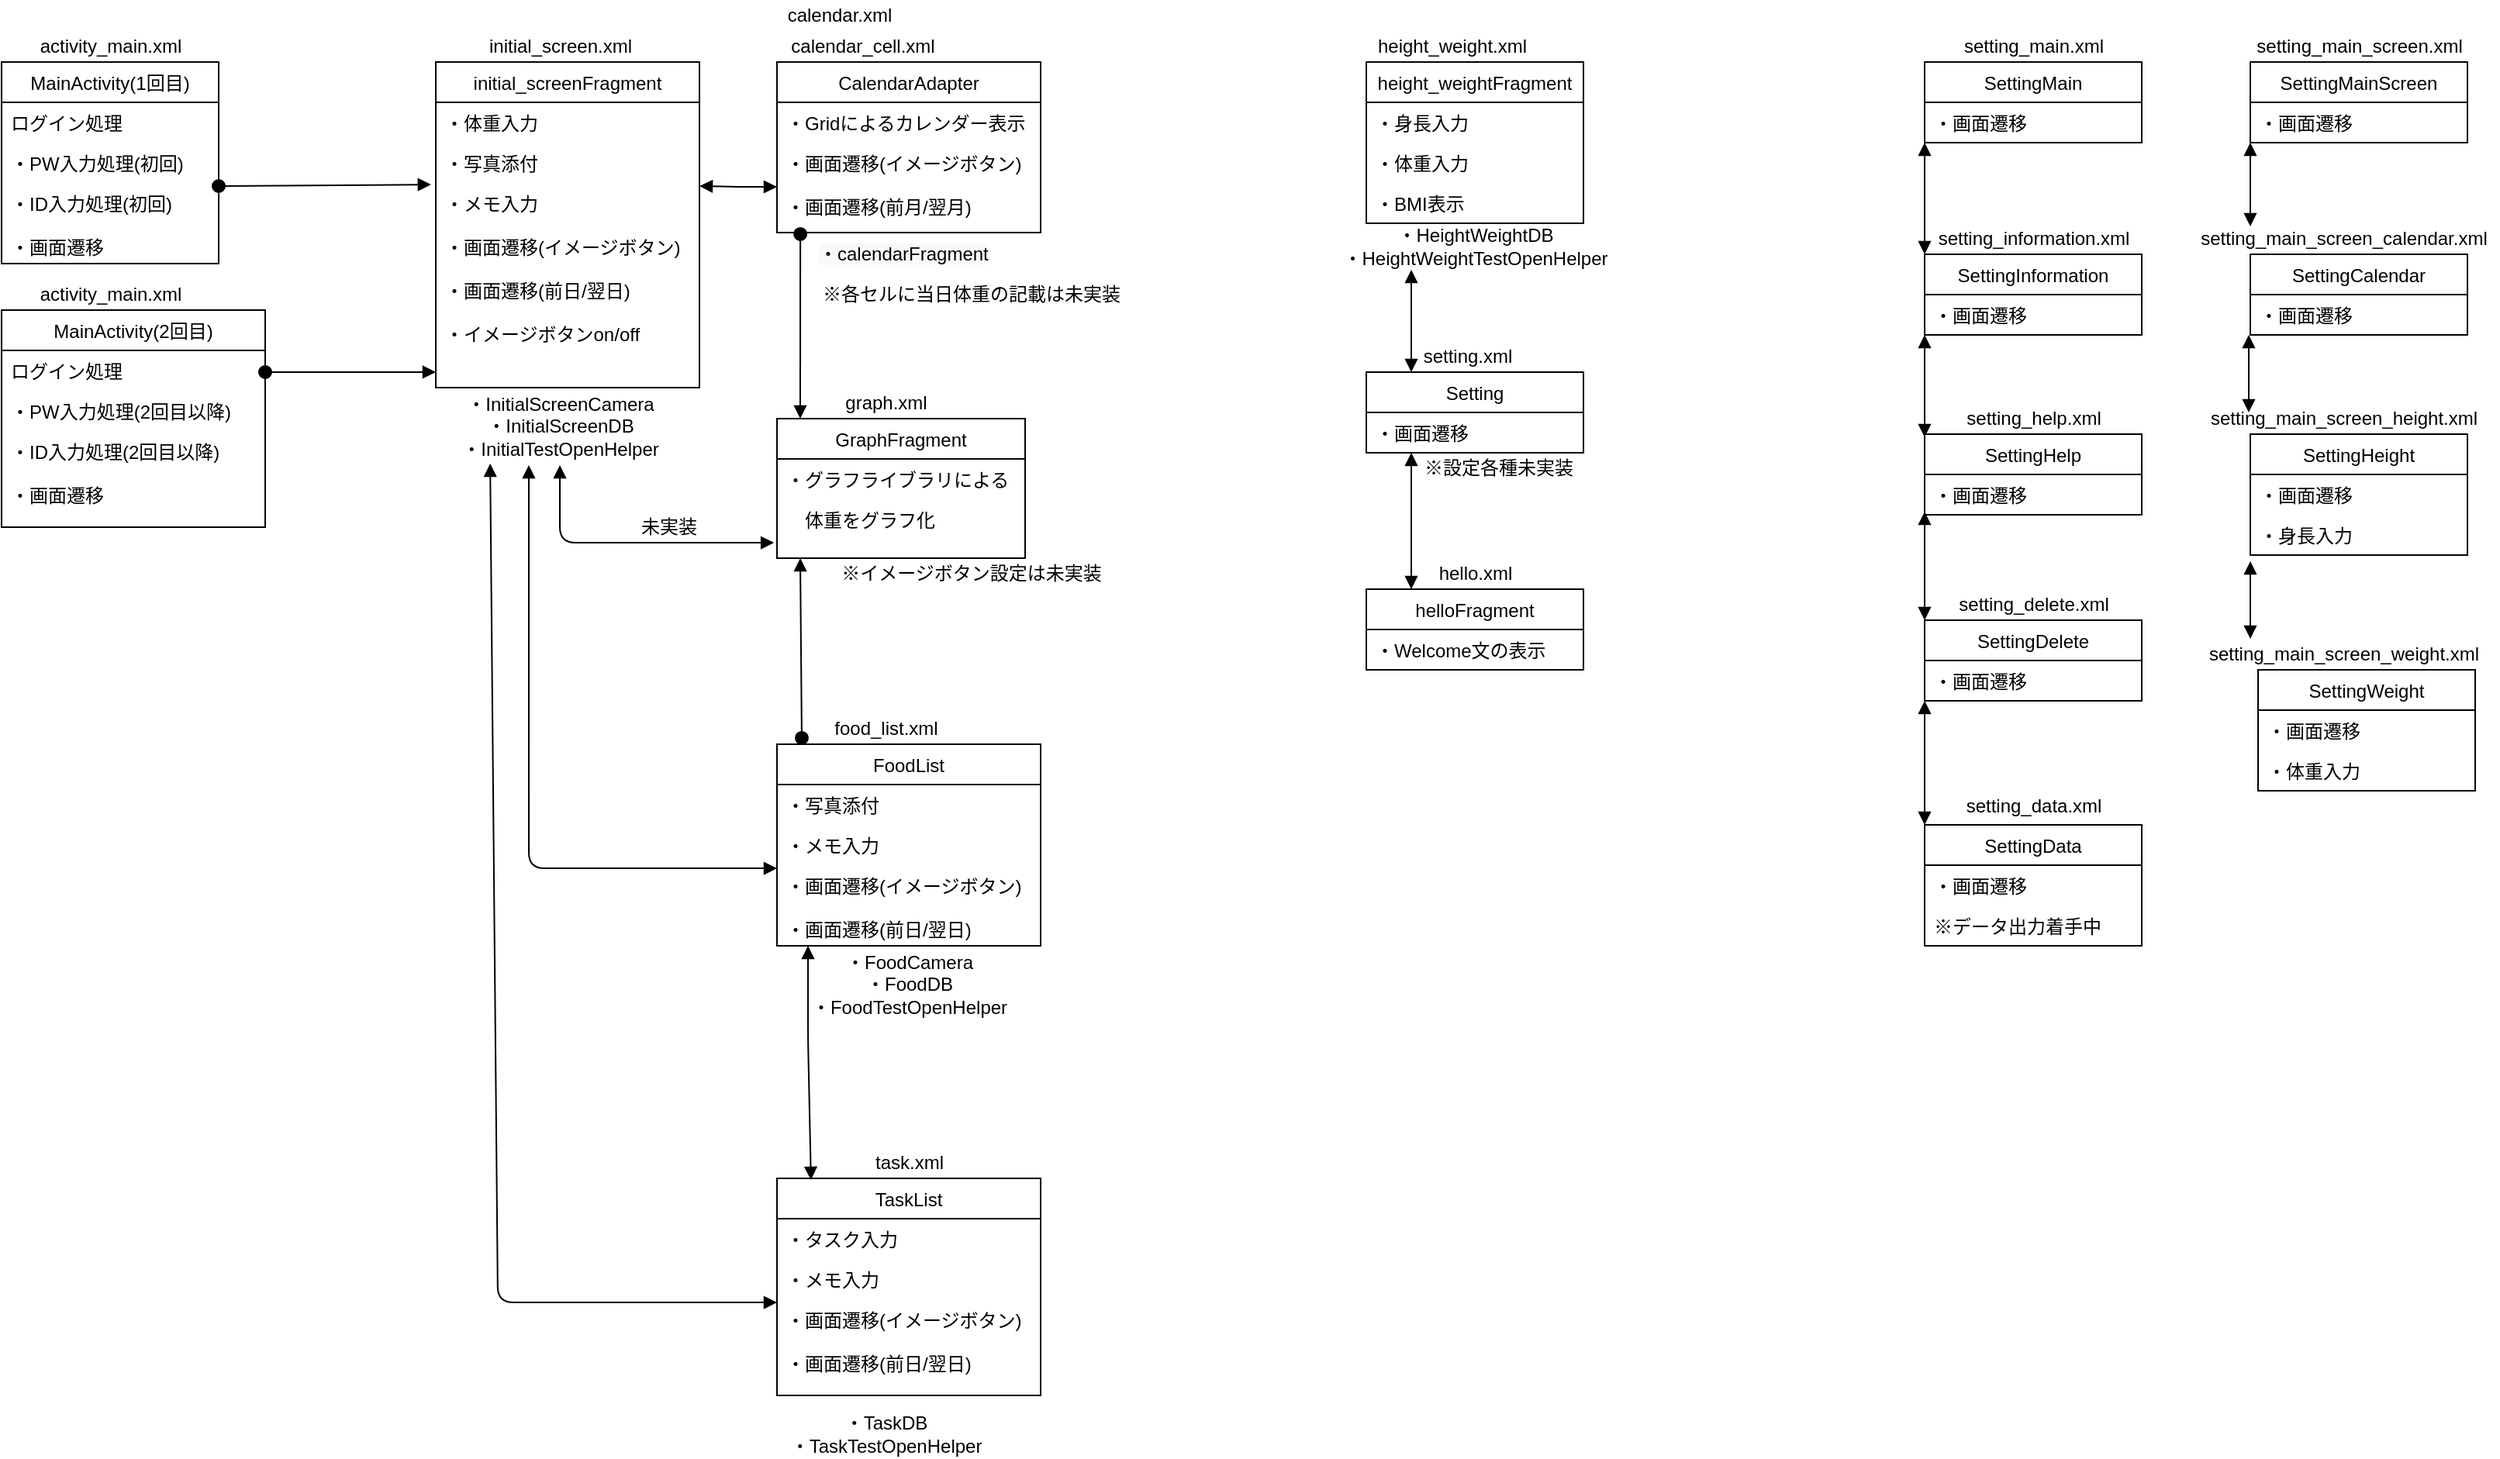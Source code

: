 <mxfile version="14.3.0" type="github">
  <diagram id="LSPMP-w4RNwfpnUbGc-Q" name="ページ1">
    <mxGraphModel dx="1108" dy="450" grid="1" gridSize="10" guides="1" tooltips="1" connect="1" arrows="1" fold="1" page="1" pageScale="1" pageWidth="827" pageHeight="1169" math="0" shadow="0">
      <root>
        <mxCell id="0" />
        <mxCell id="1" parent="0" />
        <mxCell id="-SbBaC57bwo80Ey5Qgcd-5" value="MainActivity(1回目)" style="swimlane;fontStyle=0;childLayout=stackLayout;horizontal=1;startSize=26;fillColor=none;horizontalStack=0;resizeParent=1;resizeParentMax=0;resizeLast=0;collapsible=1;marginBottom=0;" vertex="1" parent="1">
          <mxGeometry x="40" y="40" width="140" height="130" as="geometry" />
        </mxCell>
        <mxCell id="-SbBaC57bwo80Ey5Qgcd-6" value="ログイン処理" style="text;strokeColor=none;fillColor=none;align=left;verticalAlign=top;spacingLeft=4;spacingRight=4;overflow=hidden;rotatable=0;points=[[0,0.5],[1,0.5]];portConstraint=eastwest;" vertex="1" parent="-SbBaC57bwo80Ey5Qgcd-5">
          <mxGeometry y="26" width="140" height="26" as="geometry" />
        </mxCell>
        <mxCell id="-SbBaC57bwo80Ey5Qgcd-7" value="・PW入力処理(初回)" style="text;strokeColor=none;fillColor=none;align=left;verticalAlign=top;spacingLeft=4;spacingRight=4;overflow=hidden;rotatable=0;points=[[0,0.5],[1,0.5]];portConstraint=eastwest;" vertex="1" parent="-SbBaC57bwo80Ey5Qgcd-5">
          <mxGeometry y="52" width="140" height="26" as="geometry" />
        </mxCell>
        <mxCell id="-SbBaC57bwo80Ey5Qgcd-8" value="・ID入力処理(初回)&#xa;&#xa;・画面遷移" style="text;strokeColor=none;fillColor=none;align=left;verticalAlign=top;spacingLeft=4;spacingRight=4;overflow=hidden;rotatable=0;points=[[0,0.5],[1,0.5]];portConstraint=eastwest;" vertex="1" parent="-SbBaC57bwo80Ey5Qgcd-5">
          <mxGeometry y="78" width="140" height="52" as="geometry" />
        </mxCell>
        <mxCell id="-SbBaC57bwo80Ey5Qgcd-9" value="MainActivity(2回目)" style="swimlane;fontStyle=0;childLayout=stackLayout;horizontal=1;startSize=26;fillColor=none;horizontalStack=0;resizeParent=1;resizeParentMax=0;resizeLast=0;collapsible=1;marginBottom=0;" vertex="1" parent="1">
          <mxGeometry x="40" y="200" width="170" height="140" as="geometry" />
        </mxCell>
        <mxCell id="-SbBaC57bwo80Ey5Qgcd-10" value="ログイン処理" style="text;strokeColor=none;fillColor=none;align=left;verticalAlign=top;spacingLeft=4;spacingRight=4;overflow=hidden;rotatable=0;points=[[0,0.5],[1,0.5]];portConstraint=eastwest;" vertex="1" parent="-SbBaC57bwo80Ey5Qgcd-9">
          <mxGeometry y="26" width="170" height="26" as="geometry" />
        </mxCell>
        <mxCell id="-SbBaC57bwo80Ey5Qgcd-11" value="・PW入力処理(2回目以降)" style="text;strokeColor=none;fillColor=none;align=left;verticalAlign=top;spacingLeft=4;spacingRight=4;overflow=hidden;rotatable=0;points=[[0,0.5],[1,0.5]];portConstraint=eastwest;" vertex="1" parent="-SbBaC57bwo80Ey5Qgcd-9">
          <mxGeometry y="52" width="170" height="26" as="geometry" />
        </mxCell>
        <mxCell id="-SbBaC57bwo80Ey5Qgcd-12" value="・ID入力処理(2回目以降)&#xa;&#xa;・画面遷移" style="text;strokeColor=none;fillColor=none;align=left;verticalAlign=top;spacingLeft=4;spacingRight=4;overflow=hidden;rotatable=0;points=[[0,0.5],[1,0.5]];portConstraint=eastwest;" vertex="1" parent="-SbBaC57bwo80Ey5Qgcd-9">
          <mxGeometry y="78" width="170" height="62" as="geometry" />
        </mxCell>
        <mxCell id="-SbBaC57bwo80Ey5Qgcd-13" value="initial_screenFragment" style="swimlane;fontStyle=0;childLayout=stackLayout;horizontal=1;startSize=26;fillColor=none;horizontalStack=0;resizeParent=1;resizeParentMax=0;resizeLast=0;collapsible=1;marginBottom=0;" vertex="1" parent="1">
          <mxGeometry x="320" y="40" width="170" height="210" as="geometry" />
        </mxCell>
        <mxCell id="-SbBaC57bwo80Ey5Qgcd-14" value="・体重入力" style="text;strokeColor=none;fillColor=none;align=left;verticalAlign=top;spacingLeft=4;spacingRight=4;overflow=hidden;rotatable=0;points=[[0,0.5],[1,0.5]];portConstraint=eastwest;" vertex="1" parent="-SbBaC57bwo80Ey5Qgcd-13">
          <mxGeometry y="26" width="170" height="26" as="geometry" />
        </mxCell>
        <mxCell id="-SbBaC57bwo80Ey5Qgcd-15" value="・写真添付" style="text;strokeColor=none;fillColor=none;align=left;verticalAlign=top;spacingLeft=4;spacingRight=4;overflow=hidden;rotatable=0;points=[[0,0.5],[1,0.5]];portConstraint=eastwest;" vertex="1" parent="-SbBaC57bwo80Ey5Qgcd-13">
          <mxGeometry y="52" width="170" height="26" as="geometry" />
        </mxCell>
        <mxCell id="-SbBaC57bwo80Ey5Qgcd-16" value="・メモ入力&#xa;&#xa;・画面遷移(イメージボタン)&#xa;&#xa;・画面遷移(前日/翌日)&#xa;&#xa;・イメージボタンon/off" style="text;strokeColor=none;fillColor=none;align=left;verticalAlign=top;spacingLeft=4;spacingRight=4;overflow=hidden;rotatable=0;points=[[0,0.5],[1,0.5]];portConstraint=eastwest;" vertex="1" parent="-SbBaC57bwo80Ey5Qgcd-13">
          <mxGeometry y="78" width="170" height="132" as="geometry" />
        </mxCell>
        <mxCell id="-SbBaC57bwo80Ey5Qgcd-17" value="・InitialScreenCamera&lt;br&gt;・InitialScreenDB&lt;br&gt;・InitialTestOpenHelper" style="text;html=1;resizable=0;autosize=1;align=center;verticalAlign=middle;points=[];fillColor=none;strokeColor=none;rounded=0;" vertex="1" parent="1">
          <mxGeometry x="330" y="250" width="140" height="50" as="geometry" />
        </mxCell>
        <mxCell id="-SbBaC57bwo80Ey5Qgcd-18" value="initial_screen.xml" style="text;html=1;resizable=0;autosize=1;align=center;verticalAlign=middle;points=[];fillColor=none;strokeColor=none;rounded=0;" vertex="1" parent="1">
          <mxGeometry x="345" y="20" width="110" height="20" as="geometry" />
        </mxCell>
        <mxCell id="-SbBaC57bwo80Ey5Qgcd-19" value="・FoodCamera&lt;br&gt;・FoodDB&lt;br&gt;・FoodTestOpenHelper" style="text;html=1;resizable=0;autosize=1;align=center;verticalAlign=middle;points=[];fillColor=none;strokeColor=none;rounded=0;" vertex="1" parent="1">
          <mxGeometry x="555" y="610" width="140" height="50" as="geometry" />
        </mxCell>
        <mxCell id="-SbBaC57bwo80Ey5Qgcd-20" value="activity_main.xml" style="text;html=1;resizable=0;autosize=1;align=center;verticalAlign=middle;points=[];fillColor=none;strokeColor=none;rounded=0;" vertex="1" parent="1">
          <mxGeometry x="55" y="20" width="110" height="20" as="geometry" />
        </mxCell>
        <mxCell id="-SbBaC57bwo80Ey5Qgcd-21" value="activity_main.xml" style="text;html=1;resizable=0;autosize=1;align=center;verticalAlign=middle;points=[];fillColor=none;strokeColor=none;rounded=0;" vertex="1" parent="1">
          <mxGeometry x="55" y="180" width="110" height="20" as="geometry" />
        </mxCell>
        <mxCell id="-SbBaC57bwo80Ey5Qgcd-22" value="CalendarAdapter" style="swimlane;fontStyle=0;childLayout=stackLayout;horizontal=1;startSize=26;fillColor=none;horizontalStack=0;resizeParent=1;resizeParentMax=0;resizeLast=0;collapsible=1;marginBottom=0;" vertex="1" parent="1">
          <mxGeometry x="540" y="40" width="170" height="110" as="geometry" />
        </mxCell>
        <mxCell id="-SbBaC57bwo80Ey5Qgcd-23" value="・Gridによるカレンダー表示" style="text;strokeColor=none;fillColor=none;align=left;verticalAlign=top;spacingLeft=4;spacingRight=4;overflow=hidden;rotatable=0;points=[[0,0.5],[1,0.5]];portConstraint=eastwest;" vertex="1" parent="-SbBaC57bwo80Ey5Qgcd-22">
          <mxGeometry y="26" width="170" height="26" as="geometry" />
        </mxCell>
        <mxCell id="-SbBaC57bwo80Ey5Qgcd-25" value="・画面遷移(イメージボタン)&#xa;&#xa;・画面遷移(前月/翌月)" style="text;strokeColor=none;fillColor=none;align=left;verticalAlign=top;spacingLeft=4;spacingRight=4;overflow=hidden;rotatable=0;points=[[0,0.5],[1,0.5]];portConstraint=eastwest;" vertex="1" parent="-SbBaC57bwo80Ey5Qgcd-22">
          <mxGeometry y="52" width="170" height="58" as="geometry" />
        </mxCell>
        <mxCell id="-SbBaC57bwo80Ey5Qgcd-26" value="calendar.xml" style="text;html=1;resizable=0;autosize=1;align=center;verticalAlign=middle;points=[];fillColor=none;strokeColor=none;rounded=0;" vertex="1" parent="1">
          <mxGeometry x="540" width="80" height="20" as="geometry" />
        </mxCell>
        <mxCell id="-SbBaC57bwo80Ey5Qgcd-27" value="calendar_cell.xml" style="text;html=1;resizable=0;autosize=1;align=center;verticalAlign=middle;points=[];fillColor=none;strokeColor=none;rounded=0;" vertex="1" parent="1">
          <mxGeometry x="540" y="20" width="110" height="20" as="geometry" />
        </mxCell>
        <mxCell id="-SbBaC57bwo80Ey5Qgcd-28" value="&lt;span style=&quot;color: rgb(0 , 0 , 0) ; font-family: &amp;#34;helvetica&amp;#34; ; font-size: 12px ; font-style: normal ; font-weight: 400 ; letter-spacing: normal ; text-align: center ; text-indent: 0px ; text-transform: none ; word-spacing: 0px ; background-color: rgb(248 , 249 , 250) ; display: inline ; float: none&quot;&gt;・calendarFragment&lt;/span&gt;" style="text;whiteSpace=wrap;html=1;" vertex="1" parent="1">
          <mxGeometry x="565" y="150" width="120" height="30" as="geometry" />
        </mxCell>
        <mxCell id="-SbBaC57bwo80Ey5Qgcd-29" value="※各セルに当日体重の記載は未実装" style="text;html=1;resizable=0;autosize=1;align=center;verticalAlign=middle;points=[];fillColor=none;strokeColor=none;rounded=0;" vertex="1" parent="1">
          <mxGeometry x="560" y="180" width="210" height="20" as="geometry" />
        </mxCell>
        <mxCell id="-SbBaC57bwo80Ey5Qgcd-30" value="GraphFragment" style="swimlane;fontStyle=0;childLayout=stackLayout;horizontal=1;startSize=26;fillColor=none;horizontalStack=0;resizeParent=1;resizeParentMax=0;resizeLast=0;collapsible=1;marginBottom=0;" vertex="1" parent="1">
          <mxGeometry x="540" y="270" width="160" height="90" as="geometry" />
        </mxCell>
        <mxCell id="-SbBaC57bwo80Ey5Qgcd-31" value="・グラフライブラリによる" style="text;strokeColor=none;fillColor=none;align=left;verticalAlign=top;spacingLeft=4;spacingRight=4;overflow=hidden;rotatable=0;points=[[0,0.5],[1,0.5]];portConstraint=eastwest;" vertex="1" parent="-SbBaC57bwo80Ey5Qgcd-30">
          <mxGeometry y="26" width="160" height="26" as="geometry" />
        </mxCell>
        <mxCell id="-SbBaC57bwo80Ey5Qgcd-32" value="　体重をグラフ化" style="text;strokeColor=none;fillColor=none;align=left;verticalAlign=top;spacingLeft=4;spacingRight=4;overflow=hidden;rotatable=0;points=[[0,0.5],[1,0.5]];portConstraint=eastwest;" vertex="1" parent="-SbBaC57bwo80Ey5Qgcd-30">
          <mxGeometry y="52" width="160" height="38" as="geometry" />
        </mxCell>
        <mxCell id="-SbBaC57bwo80Ey5Qgcd-34" value="graph.xml" style="text;html=1;resizable=0;autosize=1;align=center;verticalAlign=middle;points=[];fillColor=none;strokeColor=none;rounded=0;" vertex="1" parent="1">
          <mxGeometry x="575" y="250" width="70" height="20" as="geometry" />
        </mxCell>
        <mxCell id="-SbBaC57bwo80Ey5Qgcd-36" value="※イメージボタン設定は未実装" style="text;html=1;resizable=0;autosize=1;align=center;verticalAlign=middle;points=[];fillColor=none;strokeColor=none;rounded=0;" vertex="1" parent="1">
          <mxGeometry x="575" y="360" width="180" height="20" as="geometry" />
        </mxCell>
        <mxCell id="-SbBaC57bwo80Ey5Qgcd-37" value="FoodList" style="swimlane;fontStyle=0;childLayout=stackLayout;horizontal=1;startSize=26;fillColor=none;horizontalStack=0;resizeParent=1;resizeParentMax=0;resizeLast=0;collapsible=1;marginBottom=0;" vertex="1" parent="1">
          <mxGeometry x="540" y="480" width="170" height="130" as="geometry" />
        </mxCell>
        <mxCell id="-SbBaC57bwo80Ey5Qgcd-38" value="・写真添付" style="text;strokeColor=none;fillColor=none;align=left;verticalAlign=top;spacingLeft=4;spacingRight=4;overflow=hidden;rotatable=0;points=[[0,0.5],[1,0.5]];portConstraint=eastwest;" vertex="1" parent="-SbBaC57bwo80Ey5Qgcd-37">
          <mxGeometry y="26" width="170" height="26" as="geometry" />
        </mxCell>
        <mxCell id="-SbBaC57bwo80Ey5Qgcd-39" value="・メモ入力" style="text;strokeColor=none;fillColor=none;align=left;verticalAlign=top;spacingLeft=4;spacingRight=4;overflow=hidden;rotatable=0;points=[[0,0.5],[1,0.5]];portConstraint=eastwest;" vertex="1" parent="-SbBaC57bwo80Ey5Qgcd-37">
          <mxGeometry y="52" width="170" height="26" as="geometry" />
        </mxCell>
        <mxCell id="-SbBaC57bwo80Ey5Qgcd-40" value="・画面遷移(イメージボタン)&#xa;&#xa;・画面遷移(前日/翌日)" style="text;strokeColor=none;fillColor=none;align=left;verticalAlign=top;spacingLeft=4;spacingRight=4;overflow=hidden;rotatable=0;points=[[0,0.5],[1,0.5]];portConstraint=eastwest;" vertex="1" parent="-SbBaC57bwo80Ey5Qgcd-37">
          <mxGeometry y="78" width="170" height="52" as="geometry" />
        </mxCell>
        <mxCell id="-SbBaC57bwo80Ey5Qgcd-41" value="food_list.xml" style="text;html=1;resizable=0;autosize=1;align=center;verticalAlign=middle;points=[];fillColor=none;strokeColor=none;rounded=0;" vertex="1" parent="1">
          <mxGeometry x="570" y="460" width="80" height="20" as="geometry" />
        </mxCell>
        <mxCell id="-SbBaC57bwo80Ey5Qgcd-42" value="TaskList" style="swimlane;fontStyle=0;childLayout=stackLayout;horizontal=1;startSize=26;fillColor=none;horizontalStack=0;resizeParent=1;resizeParentMax=0;resizeLast=0;collapsible=1;marginBottom=0;" vertex="1" parent="1">
          <mxGeometry x="540" y="760" width="170" height="140" as="geometry" />
        </mxCell>
        <mxCell id="-SbBaC57bwo80Ey5Qgcd-43" value="・タスク入力&#xa;" style="text;strokeColor=none;fillColor=none;align=left;verticalAlign=top;spacingLeft=4;spacingRight=4;overflow=hidden;rotatable=0;points=[[0,0.5],[1,0.5]];portConstraint=eastwest;" vertex="1" parent="-SbBaC57bwo80Ey5Qgcd-42">
          <mxGeometry y="26" width="170" height="26" as="geometry" />
        </mxCell>
        <mxCell id="-SbBaC57bwo80Ey5Qgcd-44" value="・メモ入力" style="text;strokeColor=none;fillColor=none;align=left;verticalAlign=top;spacingLeft=4;spacingRight=4;overflow=hidden;rotatable=0;points=[[0,0.5],[1,0.5]];portConstraint=eastwest;" vertex="1" parent="-SbBaC57bwo80Ey5Qgcd-42">
          <mxGeometry y="52" width="170" height="26" as="geometry" />
        </mxCell>
        <mxCell id="-SbBaC57bwo80Ey5Qgcd-45" value="・画面遷移(イメージボタン)&#xa;&#xa;・画面遷移(前日/翌日)" style="text;strokeColor=none;fillColor=none;align=left;verticalAlign=top;spacingLeft=4;spacingRight=4;overflow=hidden;rotatable=0;points=[[0,0.5],[1,0.5]];portConstraint=eastwest;" vertex="1" parent="-SbBaC57bwo80Ey5Qgcd-42">
          <mxGeometry y="78" width="170" height="62" as="geometry" />
        </mxCell>
        <mxCell id="-SbBaC57bwo80Ey5Qgcd-46" value="・TaskDB&lt;br&gt;・TaskTestOpenHelper&lt;br&gt;" style="text;html=1;resizable=0;autosize=1;align=center;verticalAlign=middle;points=[];fillColor=none;strokeColor=none;rounded=0;" vertex="1" parent="1">
          <mxGeometry x="540" y="910" width="140" height="30" as="geometry" />
        </mxCell>
        <mxCell id="-SbBaC57bwo80Ey5Qgcd-47" value="task.xml" style="text;html=1;resizable=0;autosize=1;align=center;verticalAlign=middle;points=[];fillColor=none;strokeColor=none;rounded=0;" vertex="1" parent="1">
          <mxGeometry x="595" y="740" width="60" height="20" as="geometry" />
        </mxCell>
        <mxCell id="-SbBaC57bwo80Ey5Qgcd-51" value="" style="html=1;verticalAlign=bottom;startArrow=oval;startFill=1;endArrow=block;startSize=8;entryX=-0.018;entryY=0.008;entryDx=0;entryDy=0;entryPerimeter=0;" edge="1" parent="1" target="-SbBaC57bwo80Ey5Qgcd-16">
          <mxGeometry width="60" relative="1" as="geometry">
            <mxPoint x="180" y="120" as="sourcePoint" />
            <mxPoint x="240" y="120" as="targetPoint" />
          </mxGeometry>
        </mxCell>
        <mxCell id="-SbBaC57bwo80Ey5Qgcd-52" value="" style="html=1;verticalAlign=bottom;startArrow=oval;startFill=1;endArrow=block;startSize=8;entryX=-0.018;entryY=0.008;entryDx=0;entryDy=0;entryPerimeter=0;" edge="1" parent="1">
          <mxGeometry width="60" relative="1" as="geometry">
            <mxPoint x="210" y="240" as="sourcePoint" />
            <mxPoint x="320.0" y="239.996" as="targetPoint" />
          </mxGeometry>
        </mxCell>
        <mxCell id="-SbBaC57bwo80Ey5Qgcd-53" value="" style="endArrow=block;startArrow=block;endFill=1;startFill=1;html=1;" edge="1" parent="1">
          <mxGeometry width="160" relative="1" as="geometry">
            <mxPoint x="490" y="120" as="sourcePoint" />
            <mxPoint x="540" y="120.5" as="targetPoint" />
            <Array as="points">
              <mxPoint x="520" y="120.5" />
            </Array>
          </mxGeometry>
        </mxCell>
        <mxCell id="-SbBaC57bwo80Ey5Qgcd-56" value="" style="endArrow=block;startArrow=block;endFill=1;startFill=1;html=1;entryX=0.129;entryY=0.007;entryDx=0;entryDy=0;entryPerimeter=0;" edge="1" parent="1" target="-SbBaC57bwo80Ey5Qgcd-42">
          <mxGeometry width="160" relative="1" as="geometry">
            <mxPoint x="560" y="610" as="sourcePoint" />
            <mxPoint x="561" y="730" as="targetPoint" />
            <Array as="points">
              <mxPoint x="560" y="670" />
            </Array>
          </mxGeometry>
        </mxCell>
        <mxCell id="-SbBaC57bwo80Ey5Qgcd-57" value="" style="endArrow=block;startArrow=block;endFill=1;startFill=1;html=1;entryX=-0.012;entryY=0.737;entryDx=0;entryDy=0;entryPerimeter=0;" edge="1" parent="1" target="-SbBaC57bwo80Ey5Qgcd-32">
          <mxGeometry width="160" relative="1" as="geometry">
            <mxPoint x="400" y="300" as="sourcePoint" />
            <mxPoint x="530" y="350" as="targetPoint" />
            <Array as="points">
              <mxPoint x="400" y="350" />
            </Array>
          </mxGeometry>
        </mxCell>
        <mxCell id="-SbBaC57bwo80Ey5Qgcd-58" value="" style="endArrow=block;startArrow=block;endFill=1;startFill=1;html=1;entryX=-0.012;entryY=0.737;entryDx=0;entryDy=0;entryPerimeter=0;exitX=0.357;exitY=1;exitDx=0;exitDy=0;exitPerimeter=0;" edge="1" parent="1" source="-SbBaC57bwo80Ey5Qgcd-17">
          <mxGeometry width="160" relative="1" as="geometry">
            <mxPoint x="401.92" y="510" as="sourcePoint" />
            <mxPoint x="540.0" y="560.006" as="targetPoint" />
            <Array as="points">
              <mxPoint x="380" y="560" />
            </Array>
          </mxGeometry>
        </mxCell>
        <mxCell id="-SbBaC57bwo80Ey5Qgcd-59" value="" style="endArrow=block;startArrow=block;endFill=1;startFill=1;html=1;entryX=-0.012;entryY=0.737;entryDx=0;entryDy=0;entryPerimeter=0;exitX=0.179;exitY=0.98;exitDx=0;exitDy=0;exitPerimeter=0;" edge="1" parent="1" source="-SbBaC57bwo80Ey5Qgcd-17">
          <mxGeometry width="160" relative="1" as="geometry">
            <mxPoint x="401.92" y="790" as="sourcePoint" />
            <mxPoint x="540.0" y="840.006" as="targetPoint" />
            <Array as="points">
              <mxPoint x="360" y="840" />
            </Array>
          </mxGeometry>
        </mxCell>
        <mxCell id="-SbBaC57bwo80Ey5Qgcd-60" value="未実装" style="text;html=1;resizable=0;autosize=1;align=center;verticalAlign=middle;points=[];fillColor=none;strokeColor=none;rounded=0;" vertex="1" parent="1">
          <mxGeometry x="445" y="330" width="50" height="20" as="geometry" />
        </mxCell>
        <mxCell id="-SbBaC57bwo80Ey5Qgcd-62" value="" style="html=1;verticalAlign=bottom;startArrow=oval;startFill=1;endArrow=block;startSize=8;" edge="1" parent="1">
          <mxGeometry width="60" relative="1" as="geometry">
            <mxPoint x="555.06" y="150.94" as="sourcePoint" />
            <mxPoint x="555" y="270" as="targetPoint" />
          </mxGeometry>
        </mxCell>
        <mxCell id="-SbBaC57bwo80Ey5Qgcd-63" value="" style="html=1;verticalAlign=bottom;startArrow=oval;startFill=1;endArrow=block;startSize=8;exitX=0.094;exitY=-0.031;exitDx=0;exitDy=0;exitPerimeter=0;" edge="1" parent="1" source="-SbBaC57bwo80Ey5Qgcd-37">
          <mxGeometry width="60" relative="1" as="geometry">
            <mxPoint x="555" y="460" as="sourcePoint" />
            <mxPoint x="555" y="360" as="targetPoint" />
          </mxGeometry>
        </mxCell>
        <mxCell id="-SbBaC57bwo80Ey5Qgcd-64" value="height_weightFragment" style="swimlane;fontStyle=0;childLayout=stackLayout;horizontal=1;startSize=26;fillColor=none;horizontalStack=0;resizeParent=1;resizeParentMax=0;resizeLast=0;collapsible=1;marginBottom=0;" vertex="1" parent="1">
          <mxGeometry x="920" y="40" width="140" height="104" as="geometry" />
        </mxCell>
        <mxCell id="-SbBaC57bwo80Ey5Qgcd-65" value="・身長入力" style="text;strokeColor=none;fillColor=none;align=left;verticalAlign=top;spacingLeft=4;spacingRight=4;overflow=hidden;rotatable=0;points=[[0,0.5],[1,0.5]];portConstraint=eastwest;" vertex="1" parent="-SbBaC57bwo80Ey5Qgcd-64">
          <mxGeometry y="26" width="140" height="26" as="geometry" />
        </mxCell>
        <mxCell id="-SbBaC57bwo80Ey5Qgcd-66" value="・体重入力" style="text;strokeColor=none;fillColor=none;align=left;verticalAlign=top;spacingLeft=4;spacingRight=4;overflow=hidden;rotatable=0;points=[[0,0.5],[1,0.5]];portConstraint=eastwest;" vertex="1" parent="-SbBaC57bwo80Ey5Qgcd-64">
          <mxGeometry y="52" width="140" height="26" as="geometry" />
        </mxCell>
        <mxCell id="-SbBaC57bwo80Ey5Qgcd-67" value="・BMI表示" style="text;strokeColor=none;fillColor=none;align=left;verticalAlign=top;spacingLeft=4;spacingRight=4;overflow=hidden;rotatable=0;points=[[0,0.5],[1,0.5]];portConstraint=eastwest;" vertex="1" parent="-SbBaC57bwo80Ey5Qgcd-64">
          <mxGeometry y="78" width="140" height="26" as="geometry" />
        </mxCell>
        <mxCell id="-SbBaC57bwo80Ey5Qgcd-68" value="height_weight.xml" style="text;html=1;resizable=0;autosize=1;align=center;verticalAlign=middle;points=[];fillColor=none;strokeColor=none;rounded=0;" vertex="1" parent="1">
          <mxGeometry x="920" y="20" width="110" height="20" as="geometry" />
        </mxCell>
        <mxCell id="-SbBaC57bwo80Ey5Qgcd-69" value="・HeightWeightDB&lt;br&gt;・HeightWeightTestOpenHelper" style="text;html=1;resizable=0;autosize=1;align=center;verticalAlign=middle;points=[];fillColor=none;strokeColor=none;rounded=0;" vertex="1" parent="1">
          <mxGeometry x="895" y="144" width="190" height="30" as="geometry" />
        </mxCell>
        <mxCell id="-SbBaC57bwo80Ey5Qgcd-70" value="Setting" style="swimlane;fontStyle=0;childLayout=stackLayout;horizontal=1;startSize=26;fillColor=none;horizontalStack=0;resizeParent=1;resizeParentMax=0;resizeLast=0;collapsible=1;marginBottom=0;" vertex="1" parent="1">
          <mxGeometry x="920" y="240" width="140" height="52" as="geometry" />
        </mxCell>
        <mxCell id="-SbBaC57bwo80Ey5Qgcd-71" value="・画面遷移" style="text;strokeColor=none;fillColor=none;align=left;verticalAlign=top;spacingLeft=4;spacingRight=4;overflow=hidden;rotatable=0;points=[[0,0.5],[1,0.5]];portConstraint=eastwest;" vertex="1" parent="-SbBaC57bwo80Ey5Qgcd-70">
          <mxGeometry y="26" width="140" height="26" as="geometry" />
        </mxCell>
        <mxCell id="-SbBaC57bwo80Ey5Qgcd-74" value="setting.xml" style="text;html=1;resizable=0;autosize=1;align=center;verticalAlign=middle;points=[];fillColor=none;strokeColor=none;rounded=0;" vertex="1" parent="1">
          <mxGeometry x="950" y="220" width="70" height="20" as="geometry" />
        </mxCell>
        <mxCell id="-SbBaC57bwo80Ey5Qgcd-75" value="helloFragment" style="swimlane;fontStyle=0;childLayout=stackLayout;horizontal=1;startSize=26;fillColor=none;horizontalStack=0;resizeParent=1;resizeParentMax=0;resizeLast=0;collapsible=1;marginBottom=0;" vertex="1" parent="1">
          <mxGeometry x="920" y="380" width="140" height="52" as="geometry" />
        </mxCell>
        <mxCell id="-SbBaC57bwo80Ey5Qgcd-83" value="" style="endArrow=block;startArrow=block;endFill=1;startFill=1;html=1;" edge="1" parent="-SbBaC57bwo80Ey5Qgcd-75">
          <mxGeometry width="160" relative="1" as="geometry">
            <mxPoint x="29" y="-88" as="sourcePoint" />
            <mxPoint x="29" as="targetPoint" />
            <Array as="points">
              <mxPoint x="29" y="-37.5" />
            </Array>
          </mxGeometry>
        </mxCell>
        <mxCell id="-SbBaC57bwo80Ey5Qgcd-76" value="・Welcome文の表示" style="text;strokeColor=none;fillColor=none;align=left;verticalAlign=top;spacingLeft=4;spacingRight=4;overflow=hidden;rotatable=0;points=[[0,0.5],[1,0.5]];portConstraint=eastwest;" vertex="1" parent="-SbBaC57bwo80Ey5Qgcd-75">
          <mxGeometry y="26" width="140" height="26" as="geometry" />
        </mxCell>
        <mxCell id="-SbBaC57bwo80Ey5Qgcd-79" value="hello.xml" style="text;html=1;resizable=0;autosize=1;align=center;verticalAlign=middle;points=[];fillColor=none;strokeColor=none;rounded=0;" vertex="1" parent="1">
          <mxGeometry x="960" y="360" width="60" height="20" as="geometry" />
        </mxCell>
        <mxCell id="-SbBaC57bwo80Ey5Qgcd-80" value="※設定各種未実装" style="text;html=1;resizable=0;autosize=1;align=center;verticalAlign=middle;points=[];fillColor=none;strokeColor=none;rounded=0;" vertex="1" parent="1">
          <mxGeometry x="950" y="292" width="110" height="20" as="geometry" />
        </mxCell>
        <mxCell id="-SbBaC57bwo80Ey5Qgcd-82" value="" style="endArrow=block;startArrow=block;endFill=1;startFill=1;html=1;" edge="1" parent="1">
          <mxGeometry width="160" relative="1" as="geometry">
            <mxPoint x="949" y="174" as="sourcePoint" />
            <mxPoint x="949" y="240" as="targetPoint" />
            <Array as="points">
              <mxPoint x="949" y="214.5" />
            </Array>
          </mxGeometry>
        </mxCell>
        <mxCell id="-SbBaC57bwo80Ey5Qgcd-84" value="SettingMain" style="swimlane;fontStyle=0;childLayout=stackLayout;horizontal=1;startSize=26;fillColor=none;horizontalStack=0;resizeParent=1;resizeParentMax=0;resizeLast=0;collapsible=1;marginBottom=0;" vertex="1" parent="1">
          <mxGeometry x="1280" y="40" width="140" height="52" as="geometry" />
        </mxCell>
        <mxCell id="-SbBaC57bwo80Ey5Qgcd-85" value="・画面遷移" style="text;strokeColor=none;fillColor=none;align=left;verticalAlign=top;spacingLeft=4;spacingRight=4;overflow=hidden;rotatable=0;points=[[0,0.5],[1,0.5]];portConstraint=eastwest;" vertex="1" parent="-SbBaC57bwo80Ey5Qgcd-84">
          <mxGeometry y="26" width="140" height="26" as="geometry" />
        </mxCell>
        <mxCell id="-SbBaC57bwo80Ey5Qgcd-88" value="setting_main.xml" style="text;html=1;resizable=0;autosize=1;align=center;verticalAlign=middle;points=[];fillColor=none;strokeColor=none;rounded=0;" vertex="1" parent="1">
          <mxGeometry x="1295" y="20" width="110" height="20" as="geometry" />
        </mxCell>
        <mxCell id="-SbBaC57bwo80Ey5Qgcd-90" value="SettingMainScreen" style="swimlane;fontStyle=0;childLayout=stackLayout;horizontal=1;startSize=26;fillColor=none;horizontalStack=0;resizeParent=1;resizeParentMax=0;resizeLast=0;collapsible=1;marginBottom=0;" vertex="1" parent="1">
          <mxGeometry x="1490" y="40" width="140" height="52" as="geometry" />
        </mxCell>
        <mxCell id="-SbBaC57bwo80Ey5Qgcd-91" value="・画面遷移" style="text;strokeColor=none;fillColor=none;align=left;verticalAlign=top;spacingLeft=4;spacingRight=4;overflow=hidden;rotatable=0;points=[[0,0.5],[1,0.5]];portConstraint=eastwest;" vertex="1" parent="-SbBaC57bwo80Ey5Qgcd-90">
          <mxGeometry y="26" width="140" height="26" as="geometry" />
        </mxCell>
        <mxCell id="-SbBaC57bwo80Ey5Qgcd-94" value="setting_main_screen.xml" style="text;html=1;resizable=0;autosize=1;align=center;verticalAlign=middle;points=[];fillColor=none;strokeColor=none;rounded=0;" vertex="1" parent="1">
          <mxGeometry x="1485" y="20" width="150" height="20" as="geometry" />
        </mxCell>
        <mxCell id="-SbBaC57bwo80Ey5Qgcd-95" value="SettingInformation" style="swimlane;fontStyle=0;childLayout=stackLayout;horizontal=1;startSize=26;fillColor=none;horizontalStack=0;resizeParent=1;resizeParentMax=0;resizeLast=0;collapsible=1;marginBottom=0;" vertex="1" parent="1">
          <mxGeometry x="1280" y="164" width="140" height="52" as="geometry" />
        </mxCell>
        <mxCell id="-SbBaC57bwo80Ey5Qgcd-96" value="・画面遷移" style="text;strokeColor=none;fillColor=none;align=left;verticalAlign=top;spacingLeft=4;spacingRight=4;overflow=hidden;rotatable=0;points=[[0,0.5],[1,0.5]];portConstraint=eastwest;" vertex="1" parent="-SbBaC57bwo80Ey5Qgcd-95">
          <mxGeometry y="26" width="140" height="26" as="geometry" />
        </mxCell>
        <mxCell id="-SbBaC57bwo80Ey5Qgcd-99" value="setting_information.xml" style="text;html=1;resizable=0;autosize=1;align=center;verticalAlign=middle;points=[];fillColor=none;strokeColor=none;rounded=0;" vertex="1" parent="1">
          <mxGeometry x="1280" y="144" width="140" height="20" as="geometry" />
        </mxCell>
        <mxCell id="-SbBaC57bwo80Ey5Qgcd-100" value="SettingHelp" style="swimlane;fontStyle=0;childLayout=stackLayout;horizontal=1;startSize=26;fillColor=none;horizontalStack=0;resizeParent=1;resizeParentMax=0;resizeLast=0;collapsible=1;marginBottom=0;" vertex="1" parent="1">
          <mxGeometry x="1280" y="280" width="140" height="52" as="geometry" />
        </mxCell>
        <mxCell id="-SbBaC57bwo80Ey5Qgcd-101" value="・画面遷移" style="text;strokeColor=none;fillColor=none;align=left;verticalAlign=top;spacingLeft=4;spacingRight=4;overflow=hidden;rotatable=0;points=[[0,0.5],[1,0.5]];portConstraint=eastwest;" vertex="1" parent="-SbBaC57bwo80Ey5Qgcd-100">
          <mxGeometry y="26" width="140" height="26" as="geometry" />
        </mxCell>
        <mxCell id="-SbBaC57bwo80Ey5Qgcd-104" value="setting_help.xml" style="text;html=1;resizable=0;autosize=1;align=center;verticalAlign=middle;points=[];fillColor=none;strokeColor=none;rounded=0;" vertex="1" parent="1">
          <mxGeometry x="1300" y="260" width="100" height="20" as="geometry" />
        </mxCell>
        <mxCell id="-SbBaC57bwo80Ey5Qgcd-105" value="SettingDelete" style="swimlane;fontStyle=0;childLayout=stackLayout;horizontal=1;startSize=26;fillColor=none;horizontalStack=0;resizeParent=1;resizeParentMax=0;resizeLast=0;collapsible=1;marginBottom=0;" vertex="1" parent="1">
          <mxGeometry x="1280" y="400" width="140" height="52" as="geometry" />
        </mxCell>
        <mxCell id="-SbBaC57bwo80Ey5Qgcd-106" value="・画面遷移" style="text;strokeColor=none;fillColor=none;align=left;verticalAlign=top;spacingLeft=4;spacingRight=4;overflow=hidden;rotatable=0;points=[[0,0.5],[1,0.5]];portConstraint=eastwest;" vertex="1" parent="-SbBaC57bwo80Ey5Qgcd-105">
          <mxGeometry y="26" width="140" height="26" as="geometry" />
        </mxCell>
        <mxCell id="-SbBaC57bwo80Ey5Qgcd-109" value="setting_delete.xml" style="text;html=1;resizable=0;autosize=1;align=center;verticalAlign=middle;points=[];fillColor=none;strokeColor=none;rounded=0;" vertex="1" parent="1">
          <mxGeometry x="1295" y="380" width="110" height="20" as="geometry" />
        </mxCell>
        <mxCell id="-SbBaC57bwo80Ey5Qgcd-114" value="setting_data.xml" style="text;html=1;resizable=0;autosize=1;align=center;verticalAlign=middle;points=[];fillColor=none;strokeColor=none;rounded=0;" vertex="1" parent="1">
          <mxGeometry x="1300" y="510" width="100" height="20" as="geometry" />
        </mxCell>
        <mxCell id="-SbBaC57bwo80Ey5Qgcd-116" value="SettingData" style="swimlane;fontStyle=0;childLayout=stackLayout;horizontal=1;startSize=26;fillColor=none;horizontalStack=0;resizeParent=1;resizeParentMax=0;resizeLast=0;collapsible=1;marginBottom=0;" vertex="1" parent="1">
          <mxGeometry x="1280" y="532" width="140" height="78" as="geometry" />
        </mxCell>
        <mxCell id="-SbBaC57bwo80Ey5Qgcd-117" value="・画面遷移" style="text;strokeColor=none;fillColor=none;align=left;verticalAlign=top;spacingLeft=4;spacingRight=4;overflow=hidden;rotatable=0;points=[[0,0.5],[1,0.5]];portConstraint=eastwest;" vertex="1" parent="-SbBaC57bwo80Ey5Qgcd-116">
          <mxGeometry y="26" width="140" height="26" as="geometry" />
        </mxCell>
        <mxCell id="-SbBaC57bwo80Ey5Qgcd-118" value="※データ出力着手中" style="text;strokeColor=none;fillColor=none;align=left;verticalAlign=top;spacingLeft=4;spacingRight=4;overflow=hidden;rotatable=0;points=[[0,0.5],[1,0.5]];portConstraint=eastwest;" vertex="1" parent="-SbBaC57bwo80Ey5Qgcd-116">
          <mxGeometry y="52" width="140" height="26" as="geometry" />
        </mxCell>
        <mxCell id="-SbBaC57bwo80Ey5Qgcd-121" value="SettingCalendar" style="swimlane;fontStyle=0;childLayout=stackLayout;horizontal=1;startSize=26;fillColor=none;horizontalStack=0;resizeParent=1;resizeParentMax=0;resizeLast=0;collapsible=1;marginBottom=0;" vertex="1" parent="1">
          <mxGeometry x="1490" y="164" width="140" height="52" as="geometry" />
        </mxCell>
        <mxCell id="-SbBaC57bwo80Ey5Qgcd-122" value="・画面遷移" style="text;strokeColor=none;fillColor=none;align=left;verticalAlign=top;spacingLeft=4;spacingRight=4;overflow=hidden;rotatable=0;points=[[0,0.5],[1,0.5]];portConstraint=eastwest;" vertex="1" parent="-SbBaC57bwo80Ey5Qgcd-121">
          <mxGeometry y="26" width="140" height="26" as="geometry" />
        </mxCell>
        <mxCell id="-SbBaC57bwo80Ey5Qgcd-125" value="setting_main_screen_calendar.xml" style="text;html=1;resizable=0;autosize=1;align=center;verticalAlign=middle;points=[];fillColor=none;strokeColor=none;rounded=0;" vertex="1" parent="1">
          <mxGeometry x="1450" y="144" width="200" height="20" as="geometry" />
        </mxCell>
        <mxCell id="-SbBaC57bwo80Ey5Qgcd-126" value="SettingHeight" style="swimlane;fontStyle=0;childLayout=stackLayout;horizontal=1;startSize=26;fillColor=none;horizontalStack=0;resizeParent=1;resizeParentMax=0;resizeLast=0;collapsible=1;marginBottom=0;" vertex="1" parent="1">
          <mxGeometry x="1490" y="280" width="140" height="78" as="geometry" />
        </mxCell>
        <mxCell id="-SbBaC57bwo80Ey5Qgcd-127" value="・画面遷移" style="text;strokeColor=none;fillColor=none;align=left;verticalAlign=top;spacingLeft=4;spacingRight=4;overflow=hidden;rotatable=0;points=[[0,0.5],[1,0.5]];portConstraint=eastwest;" vertex="1" parent="-SbBaC57bwo80Ey5Qgcd-126">
          <mxGeometry y="26" width="140" height="26" as="geometry" />
        </mxCell>
        <mxCell id="-SbBaC57bwo80Ey5Qgcd-128" value="・身長入力" style="text;strokeColor=none;fillColor=none;align=left;verticalAlign=top;spacingLeft=4;spacingRight=4;overflow=hidden;rotatable=0;points=[[0,0.5],[1,0.5]];portConstraint=eastwest;" vertex="1" parent="-SbBaC57bwo80Ey5Qgcd-126">
          <mxGeometry y="52" width="140" height="26" as="geometry" />
        </mxCell>
        <mxCell id="-SbBaC57bwo80Ey5Qgcd-130" value="setting_main_screen_height.xml" style="text;html=1;resizable=0;autosize=1;align=center;verticalAlign=middle;points=[];fillColor=none;strokeColor=none;rounded=0;" vertex="1" parent="1">
          <mxGeometry x="1455" y="260" width="190" height="20" as="geometry" />
        </mxCell>
        <mxCell id="-SbBaC57bwo80Ey5Qgcd-131" value="SettingWeight" style="swimlane;fontStyle=0;childLayout=stackLayout;horizontal=1;startSize=26;fillColor=none;horizontalStack=0;resizeParent=1;resizeParentMax=0;resizeLast=0;collapsible=1;marginBottom=0;" vertex="1" parent="1">
          <mxGeometry x="1495" y="432" width="140" height="78" as="geometry" />
        </mxCell>
        <mxCell id="-SbBaC57bwo80Ey5Qgcd-132" value="・画面遷移" style="text;strokeColor=none;fillColor=none;align=left;verticalAlign=top;spacingLeft=4;spacingRight=4;overflow=hidden;rotatable=0;points=[[0,0.5],[1,0.5]];portConstraint=eastwest;" vertex="1" parent="-SbBaC57bwo80Ey5Qgcd-131">
          <mxGeometry y="26" width="140" height="26" as="geometry" />
        </mxCell>
        <mxCell id="-SbBaC57bwo80Ey5Qgcd-133" value="・体重入力" style="text;strokeColor=none;fillColor=none;align=left;verticalAlign=top;spacingLeft=4;spacingRight=4;overflow=hidden;rotatable=0;points=[[0,0.5],[1,0.5]];portConstraint=eastwest;" vertex="1" parent="-SbBaC57bwo80Ey5Qgcd-131">
          <mxGeometry y="52" width="140" height="26" as="geometry" />
        </mxCell>
        <mxCell id="-SbBaC57bwo80Ey5Qgcd-135" value="setting_main_screen_weight.xml" style="text;html=1;resizable=0;autosize=1;align=center;verticalAlign=middle;points=[];fillColor=none;strokeColor=none;rounded=0;" vertex="1" parent="1">
          <mxGeometry x="1455" y="412" width="190" height="20" as="geometry" />
        </mxCell>
        <mxCell id="-SbBaC57bwo80Ey5Qgcd-136" value="" style="endArrow=block;startArrow=block;endFill=1;startFill=1;html=1;" edge="1" parent="1">
          <mxGeometry width="160" relative="1" as="geometry">
            <mxPoint x="1280" y="216" as="sourcePoint" />
            <mxPoint x="1280" y="282" as="targetPoint" />
            <Array as="points">
              <mxPoint x="1280" y="256.5" />
            </Array>
          </mxGeometry>
        </mxCell>
        <mxCell id="-SbBaC57bwo80Ey5Qgcd-137" value="" style="endArrow=block;startArrow=block;endFill=1;startFill=1;html=1;entryX=0;entryY=0;entryDx=0;entryDy=0;" edge="1" parent="1" target="-SbBaC57bwo80Ey5Qgcd-95">
          <mxGeometry width="160" relative="1" as="geometry">
            <mxPoint x="1280" y="92" as="sourcePoint" />
            <mxPoint x="1280" y="160" as="targetPoint" />
            <Array as="points">
              <mxPoint x="1280" y="132.5" />
            </Array>
          </mxGeometry>
        </mxCell>
        <mxCell id="-SbBaC57bwo80Ey5Qgcd-138" value="" style="endArrow=block;startArrow=block;endFill=1;startFill=1;html=1;" edge="1" parent="1">
          <mxGeometry width="160" relative="1" as="geometry">
            <mxPoint x="1280" y="330" as="sourcePoint" />
            <mxPoint x="1280" y="400" as="targetPoint" />
            <Array as="points">
              <mxPoint x="1280" y="370.5" />
            </Array>
          </mxGeometry>
        </mxCell>
        <mxCell id="-SbBaC57bwo80Ey5Qgcd-139" value="" style="endArrow=block;startArrow=block;endFill=1;startFill=1;html=1;entryX=0;entryY=0;entryDx=0;entryDy=0;" edge="1" parent="1" target="-SbBaC57bwo80Ey5Qgcd-116">
          <mxGeometry width="160" relative="1" as="geometry">
            <mxPoint x="1280" y="452" as="sourcePoint" />
            <mxPoint x="1280" y="518" as="targetPoint" />
            <Array as="points">
              <mxPoint x="1280" y="492.5" />
            </Array>
          </mxGeometry>
        </mxCell>
        <mxCell id="-SbBaC57bwo80Ey5Qgcd-140" value="" style="endArrow=block;startArrow=block;endFill=1;startFill=1;html=1;entryX=0;entryY=0;entryDx=0;entryDy=0;" edge="1" parent="1">
          <mxGeometry width="160" relative="1" as="geometry">
            <mxPoint x="1490" y="92" as="sourcePoint" />
            <mxPoint x="1490" y="146" as="targetPoint" />
            <Array as="points">
              <mxPoint x="1490" y="114.5" />
            </Array>
          </mxGeometry>
        </mxCell>
        <mxCell id="-SbBaC57bwo80Ey5Qgcd-141" value="" style="endArrow=block;startArrow=block;endFill=1;startFill=1;html=1;entryX=0;entryY=0;entryDx=0;entryDy=0;" edge="1" parent="1">
          <mxGeometry width="160" relative="1" as="geometry">
            <mxPoint x="1489" y="216" as="sourcePoint" />
            <mxPoint x="1489" y="266" as="targetPoint" />
            <Array as="points">
              <mxPoint x="1489" y="234.5" />
            </Array>
          </mxGeometry>
        </mxCell>
        <mxCell id="-SbBaC57bwo80Ey5Qgcd-142" value="" style="endArrow=block;startArrow=block;endFill=1;startFill=1;html=1;entryX=0;entryY=0;entryDx=0;entryDy=0;" edge="1" parent="1">
          <mxGeometry width="160" relative="1" as="geometry">
            <mxPoint x="1490" y="362" as="sourcePoint" />
            <mxPoint x="1490" y="412" as="targetPoint" />
            <Array as="points">
              <mxPoint x="1490" y="380.5" />
            </Array>
          </mxGeometry>
        </mxCell>
      </root>
    </mxGraphModel>
  </diagram>
</mxfile>
